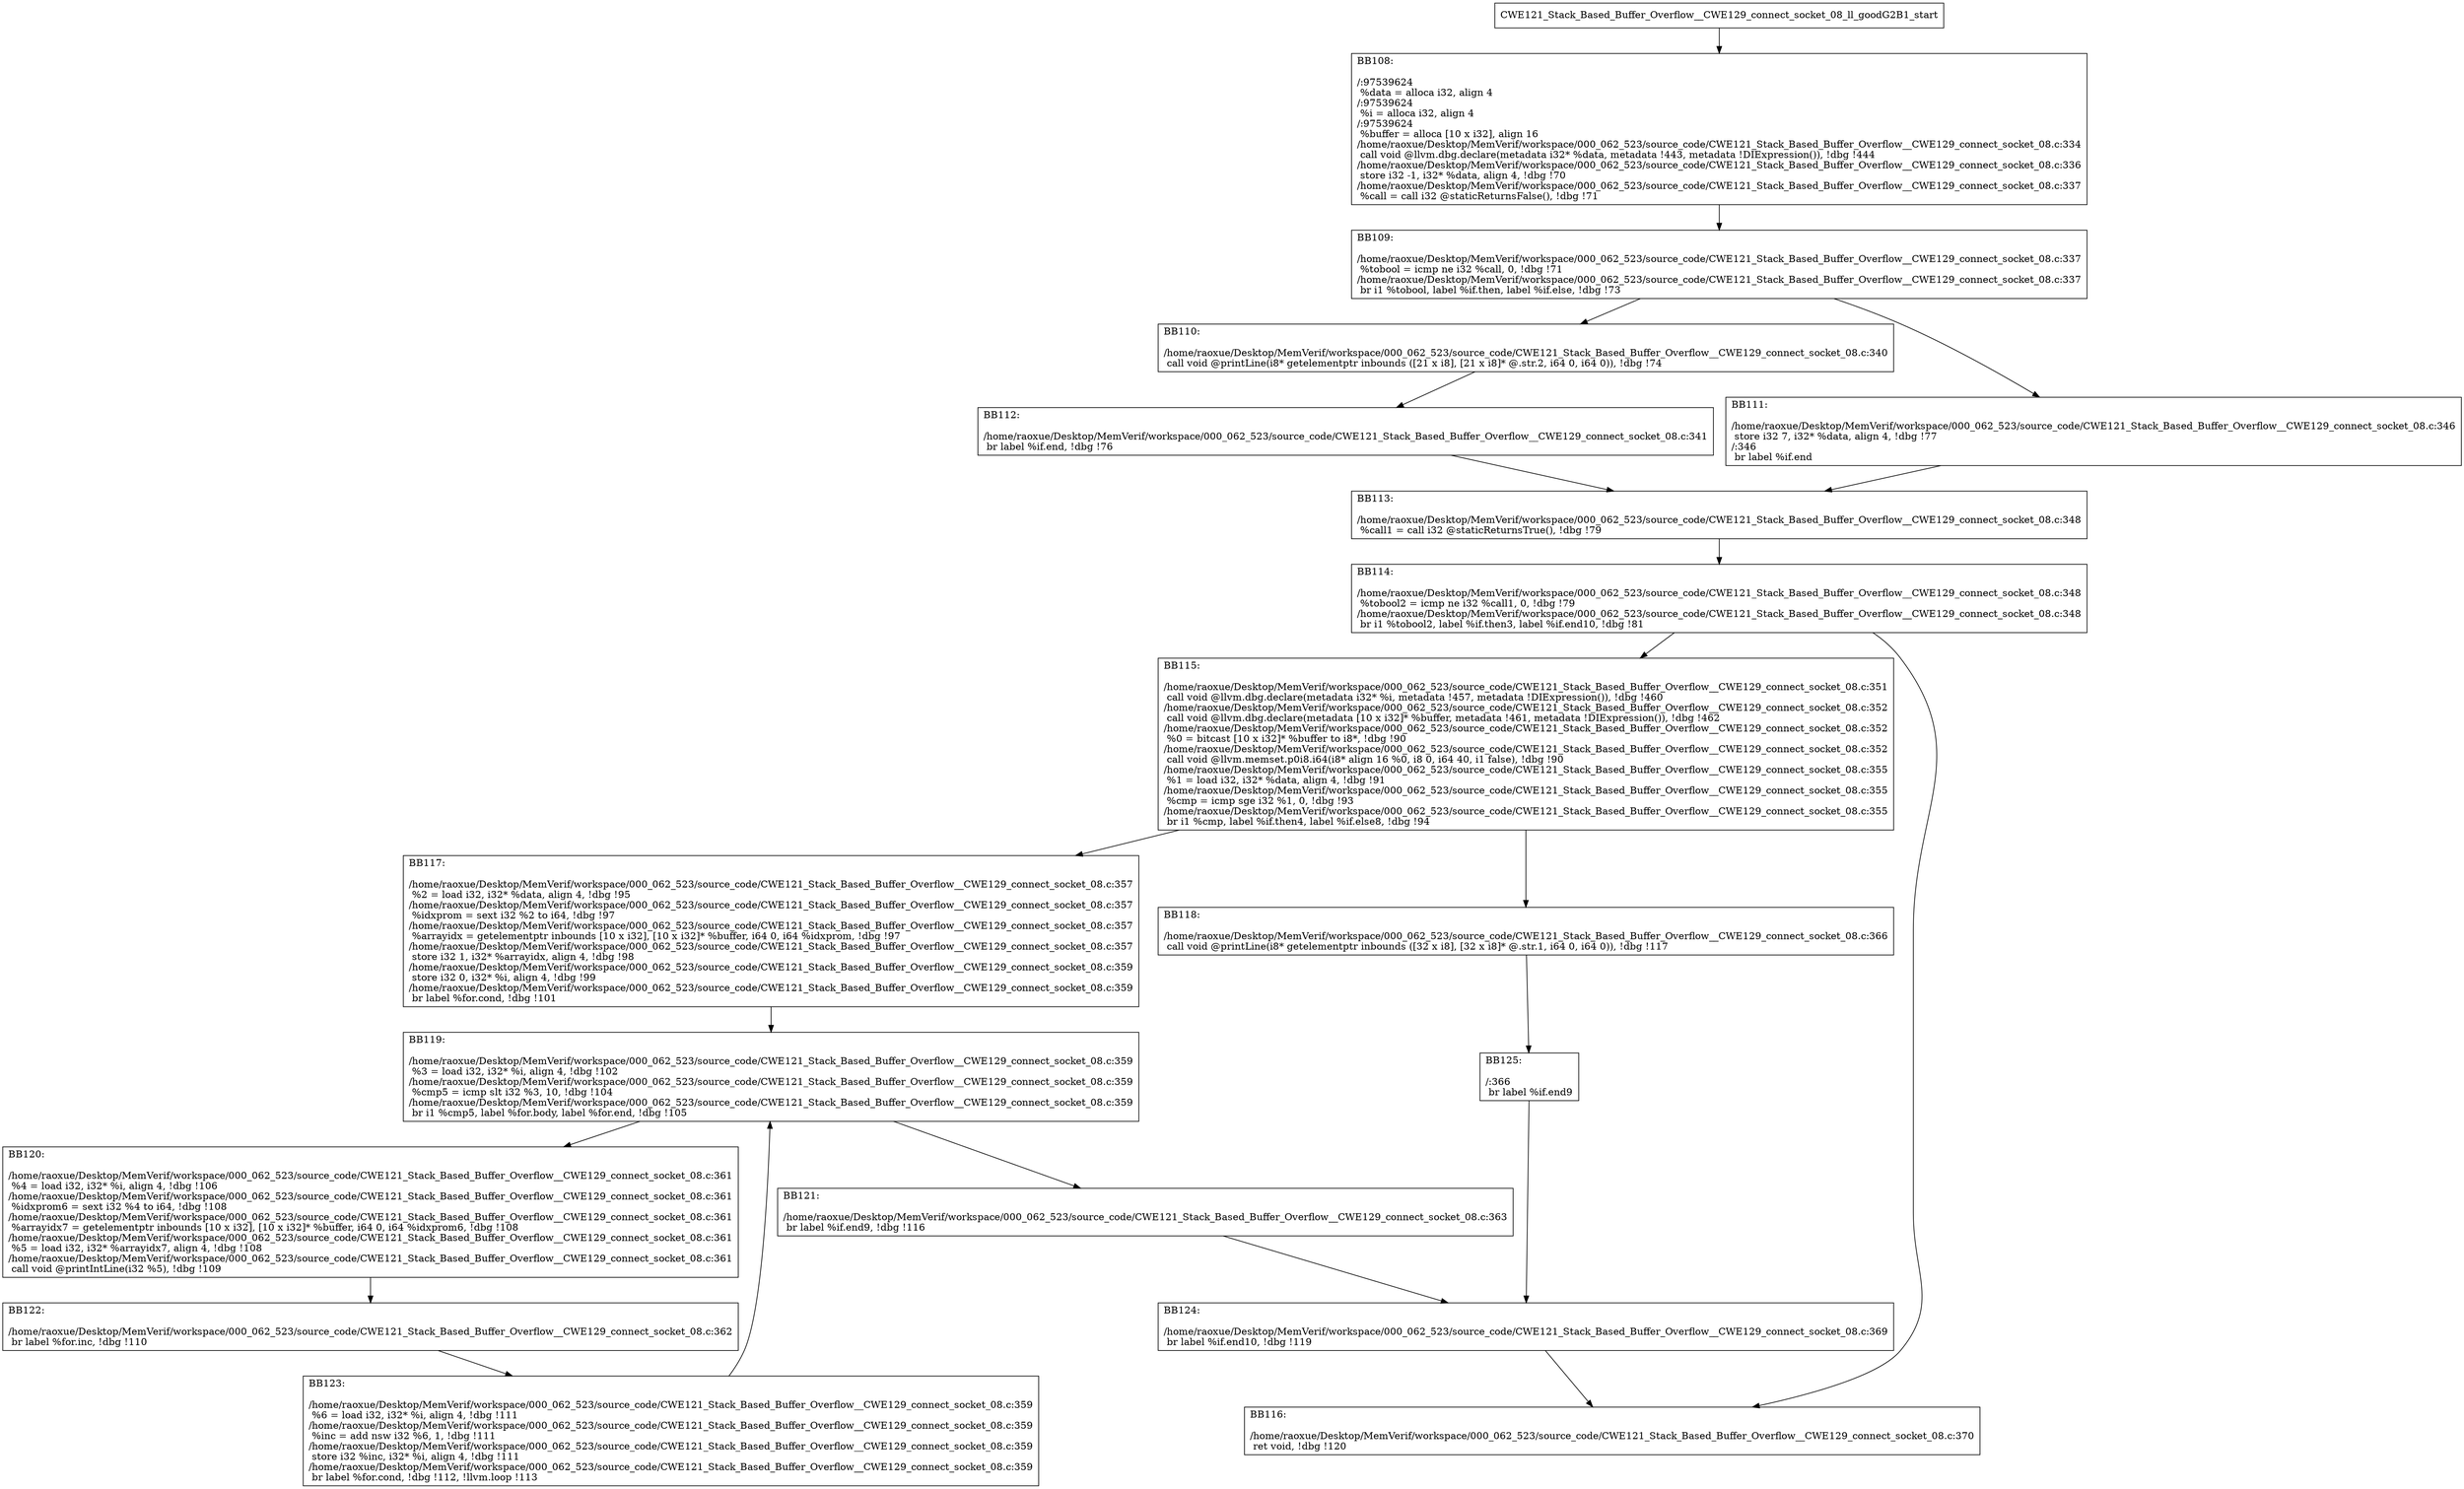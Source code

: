 digraph "CFG for'CWE121_Stack_Based_Buffer_Overflow__CWE129_connect_socket_08_ll_goodG2B1' function" {
	BBCWE121_Stack_Based_Buffer_Overflow__CWE129_connect_socket_08_ll_goodG2B1_start[shape=record,label="{CWE121_Stack_Based_Buffer_Overflow__CWE129_connect_socket_08_ll_goodG2B1_start}"];
	BBCWE121_Stack_Based_Buffer_Overflow__CWE129_connect_socket_08_ll_goodG2B1_start-> CWE121_Stack_Based_Buffer_Overflow__CWE129_connect_socket_08_ll_goodG2B1BB108;
	CWE121_Stack_Based_Buffer_Overflow__CWE129_connect_socket_08_ll_goodG2B1BB108 [shape=record, label="{BB108:\l\l/:97539624\l
  %data = alloca i32, align 4\l
/:97539624\l
  %i = alloca i32, align 4\l
/:97539624\l
  %buffer = alloca [10 x i32], align 16\l
/home/raoxue/Desktop/MemVerif/workspace/000_062_523/source_code/CWE121_Stack_Based_Buffer_Overflow__CWE129_connect_socket_08.c:334\l
  call void @llvm.dbg.declare(metadata i32* %data, metadata !443, metadata !DIExpression()), !dbg !444\l
/home/raoxue/Desktop/MemVerif/workspace/000_062_523/source_code/CWE121_Stack_Based_Buffer_Overflow__CWE129_connect_socket_08.c:336\l
  store i32 -1, i32* %data, align 4, !dbg !70\l
/home/raoxue/Desktop/MemVerif/workspace/000_062_523/source_code/CWE121_Stack_Based_Buffer_Overflow__CWE129_connect_socket_08.c:337\l
  %call = call i32 @staticReturnsFalse(), !dbg !71\l
}"];
	CWE121_Stack_Based_Buffer_Overflow__CWE129_connect_socket_08_ll_goodG2B1BB108-> CWE121_Stack_Based_Buffer_Overflow__CWE129_connect_socket_08_ll_goodG2B1BB109;
	CWE121_Stack_Based_Buffer_Overflow__CWE129_connect_socket_08_ll_goodG2B1BB109 [shape=record, label="{BB109:\l\l/home/raoxue/Desktop/MemVerif/workspace/000_062_523/source_code/CWE121_Stack_Based_Buffer_Overflow__CWE129_connect_socket_08.c:337\l
  %tobool = icmp ne i32 %call, 0, !dbg !71\l
/home/raoxue/Desktop/MemVerif/workspace/000_062_523/source_code/CWE121_Stack_Based_Buffer_Overflow__CWE129_connect_socket_08.c:337\l
  br i1 %tobool, label %if.then, label %if.else, !dbg !73\l
}"];
	CWE121_Stack_Based_Buffer_Overflow__CWE129_connect_socket_08_ll_goodG2B1BB109-> CWE121_Stack_Based_Buffer_Overflow__CWE129_connect_socket_08_ll_goodG2B1BB110;
	CWE121_Stack_Based_Buffer_Overflow__CWE129_connect_socket_08_ll_goodG2B1BB109-> CWE121_Stack_Based_Buffer_Overflow__CWE129_connect_socket_08_ll_goodG2B1BB111;
	CWE121_Stack_Based_Buffer_Overflow__CWE129_connect_socket_08_ll_goodG2B1BB110 [shape=record, label="{BB110:\l\l/home/raoxue/Desktop/MemVerif/workspace/000_062_523/source_code/CWE121_Stack_Based_Buffer_Overflow__CWE129_connect_socket_08.c:340\l
  call void @printLine(i8* getelementptr inbounds ([21 x i8], [21 x i8]* @.str.2, i64 0, i64 0)), !dbg !74\l
}"];
	CWE121_Stack_Based_Buffer_Overflow__CWE129_connect_socket_08_ll_goodG2B1BB110-> CWE121_Stack_Based_Buffer_Overflow__CWE129_connect_socket_08_ll_goodG2B1BB112;
	CWE121_Stack_Based_Buffer_Overflow__CWE129_connect_socket_08_ll_goodG2B1BB112 [shape=record, label="{BB112:\l\l/home/raoxue/Desktop/MemVerif/workspace/000_062_523/source_code/CWE121_Stack_Based_Buffer_Overflow__CWE129_connect_socket_08.c:341\l
  br label %if.end, !dbg !76\l
}"];
	CWE121_Stack_Based_Buffer_Overflow__CWE129_connect_socket_08_ll_goodG2B1BB112-> CWE121_Stack_Based_Buffer_Overflow__CWE129_connect_socket_08_ll_goodG2B1BB113;
	CWE121_Stack_Based_Buffer_Overflow__CWE129_connect_socket_08_ll_goodG2B1BB111 [shape=record, label="{BB111:\l\l/home/raoxue/Desktop/MemVerif/workspace/000_062_523/source_code/CWE121_Stack_Based_Buffer_Overflow__CWE129_connect_socket_08.c:346\l
  store i32 7, i32* %data, align 4, !dbg !77\l
/:346\l
  br label %if.end\l
}"];
	CWE121_Stack_Based_Buffer_Overflow__CWE129_connect_socket_08_ll_goodG2B1BB111-> CWE121_Stack_Based_Buffer_Overflow__CWE129_connect_socket_08_ll_goodG2B1BB113;
	CWE121_Stack_Based_Buffer_Overflow__CWE129_connect_socket_08_ll_goodG2B1BB113 [shape=record, label="{BB113:\l\l/home/raoxue/Desktop/MemVerif/workspace/000_062_523/source_code/CWE121_Stack_Based_Buffer_Overflow__CWE129_connect_socket_08.c:348\l
  %call1 = call i32 @staticReturnsTrue(), !dbg !79\l
}"];
	CWE121_Stack_Based_Buffer_Overflow__CWE129_connect_socket_08_ll_goodG2B1BB113-> CWE121_Stack_Based_Buffer_Overflow__CWE129_connect_socket_08_ll_goodG2B1BB114;
	CWE121_Stack_Based_Buffer_Overflow__CWE129_connect_socket_08_ll_goodG2B1BB114 [shape=record, label="{BB114:\l\l/home/raoxue/Desktop/MemVerif/workspace/000_062_523/source_code/CWE121_Stack_Based_Buffer_Overflow__CWE129_connect_socket_08.c:348\l
  %tobool2 = icmp ne i32 %call1, 0, !dbg !79\l
/home/raoxue/Desktop/MemVerif/workspace/000_062_523/source_code/CWE121_Stack_Based_Buffer_Overflow__CWE129_connect_socket_08.c:348\l
  br i1 %tobool2, label %if.then3, label %if.end10, !dbg !81\l
}"];
	CWE121_Stack_Based_Buffer_Overflow__CWE129_connect_socket_08_ll_goodG2B1BB114-> CWE121_Stack_Based_Buffer_Overflow__CWE129_connect_socket_08_ll_goodG2B1BB115;
	CWE121_Stack_Based_Buffer_Overflow__CWE129_connect_socket_08_ll_goodG2B1BB114-> CWE121_Stack_Based_Buffer_Overflow__CWE129_connect_socket_08_ll_goodG2B1BB116;
	CWE121_Stack_Based_Buffer_Overflow__CWE129_connect_socket_08_ll_goodG2B1BB115 [shape=record, label="{BB115:\l\l/home/raoxue/Desktop/MemVerif/workspace/000_062_523/source_code/CWE121_Stack_Based_Buffer_Overflow__CWE129_connect_socket_08.c:351\l
  call void @llvm.dbg.declare(metadata i32* %i, metadata !457, metadata !DIExpression()), !dbg !460\l
/home/raoxue/Desktop/MemVerif/workspace/000_062_523/source_code/CWE121_Stack_Based_Buffer_Overflow__CWE129_connect_socket_08.c:352\l
  call void @llvm.dbg.declare(metadata [10 x i32]* %buffer, metadata !461, metadata !DIExpression()), !dbg !462\l
/home/raoxue/Desktop/MemVerif/workspace/000_062_523/source_code/CWE121_Stack_Based_Buffer_Overflow__CWE129_connect_socket_08.c:352\l
  %0 = bitcast [10 x i32]* %buffer to i8*, !dbg !90\l
/home/raoxue/Desktop/MemVerif/workspace/000_062_523/source_code/CWE121_Stack_Based_Buffer_Overflow__CWE129_connect_socket_08.c:352\l
  call void @llvm.memset.p0i8.i64(i8* align 16 %0, i8 0, i64 40, i1 false), !dbg !90\l
/home/raoxue/Desktop/MemVerif/workspace/000_062_523/source_code/CWE121_Stack_Based_Buffer_Overflow__CWE129_connect_socket_08.c:355\l
  %1 = load i32, i32* %data, align 4, !dbg !91\l
/home/raoxue/Desktop/MemVerif/workspace/000_062_523/source_code/CWE121_Stack_Based_Buffer_Overflow__CWE129_connect_socket_08.c:355\l
  %cmp = icmp sge i32 %1, 0, !dbg !93\l
/home/raoxue/Desktop/MemVerif/workspace/000_062_523/source_code/CWE121_Stack_Based_Buffer_Overflow__CWE129_connect_socket_08.c:355\l
  br i1 %cmp, label %if.then4, label %if.else8, !dbg !94\l
}"];
	CWE121_Stack_Based_Buffer_Overflow__CWE129_connect_socket_08_ll_goodG2B1BB115-> CWE121_Stack_Based_Buffer_Overflow__CWE129_connect_socket_08_ll_goodG2B1BB117;
	CWE121_Stack_Based_Buffer_Overflow__CWE129_connect_socket_08_ll_goodG2B1BB115-> CWE121_Stack_Based_Buffer_Overflow__CWE129_connect_socket_08_ll_goodG2B1BB118;
	CWE121_Stack_Based_Buffer_Overflow__CWE129_connect_socket_08_ll_goodG2B1BB117 [shape=record, label="{BB117:\l\l/home/raoxue/Desktop/MemVerif/workspace/000_062_523/source_code/CWE121_Stack_Based_Buffer_Overflow__CWE129_connect_socket_08.c:357\l
  %2 = load i32, i32* %data, align 4, !dbg !95\l
/home/raoxue/Desktop/MemVerif/workspace/000_062_523/source_code/CWE121_Stack_Based_Buffer_Overflow__CWE129_connect_socket_08.c:357\l
  %idxprom = sext i32 %2 to i64, !dbg !97\l
/home/raoxue/Desktop/MemVerif/workspace/000_062_523/source_code/CWE121_Stack_Based_Buffer_Overflow__CWE129_connect_socket_08.c:357\l
  %arrayidx = getelementptr inbounds [10 x i32], [10 x i32]* %buffer, i64 0, i64 %idxprom, !dbg !97\l
/home/raoxue/Desktop/MemVerif/workspace/000_062_523/source_code/CWE121_Stack_Based_Buffer_Overflow__CWE129_connect_socket_08.c:357\l
  store i32 1, i32* %arrayidx, align 4, !dbg !98\l
/home/raoxue/Desktop/MemVerif/workspace/000_062_523/source_code/CWE121_Stack_Based_Buffer_Overflow__CWE129_connect_socket_08.c:359\l
  store i32 0, i32* %i, align 4, !dbg !99\l
/home/raoxue/Desktop/MemVerif/workspace/000_062_523/source_code/CWE121_Stack_Based_Buffer_Overflow__CWE129_connect_socket_08.c:359\l
  br label %for.cond, !dbg !101\l
}"];
	CWE121_Stack_Based_Buffer_Overflow__CWE129_connect_socket_08_ll_goodG2B1BB117-> CWE121_Stack_Based_Buffer_Overflow__CWE129_connect_socket_08_ll_goodG2B1BB119;
	CWE121_Stack_Based_Buffer_Overflow__CWE129_connect_socket_08_ll_goodG2B1BB119 [shape=record, label="{BB119:\l\l/home/raoxue/Desktop/MemVerif/workspace/000_062_523/source_code/CWE121_Stack_Based_Buffer_Overflow__CWE129_connect_socket_08.c:359\l
  %3 = load i32, i32* %i, align 4, !dbg !102\l
/home/raoxue/Desktop/MemVerif/workspace/000_062_523/source_code/CWE121_Stack_Based_Buffer_Overflow__CWE129_connect_socket_08.c:359\l
  %cmp5 = icmp slt i32 %3, 10, !dbg !104\l
/home/raoxue/Desktop/MemVerif/workspace/000_062_523/source_code/CWE121_Stack_Based_Buffer_Overflow__CWE129_connect_socket_08.c:359\l
  br i1 %cmp5, label %for.body, label %for.end, !dbg !105\l
}"];
	CWE121_Stack_Based_Buffer_Overflow__CWE129_connect_socket_08_ll_goodG2B1BB119-> CWE121_Stack_Based_Buffer_Overflow__CWE129_connect_socket_08_ll_goodG2B1BB120;
	CWE121_Stack_Based_Buffer_Overflow__CWE129_connect_socket_08_ll_goodG2B1BB119-> CWE121_Stack_Based_Buffer_Overflow__CWE129_connect_socket_08_ll_goodG2B1BB121;
	CWE121_Stack_Based_Buffer_Overflow__CWE129_connect_socket_08_ll_goodG2B1BB120 [shape=record, label="{BB120:\l\l/home/raoxue/Desktop/MemVerif/workspace/000_062_523/source_code/CWE121_Stack_Based_Buffer_Overflow__CWE129_connect_socket_08.c:361\l
  %4 = load i32, i32* %i, align 4, !dbg !106\l
/home/raoxue/Desktop/MemVerif/workspace/000_062_523/source_code/CWE121_Stack_Based_Buffer_Overflow__CWE129_connect_socket_08.c:361\l
  %idxprom6 = sext i32 %4 to i64, !dbg !108\l
/home/raoxue/Desktop/MemVerif/workspace/000_062_523/source_code/CWE121_Stack_Based_Buffer_Overflow__CWE129_connect_socket_08.c:361\l
  %arrayidx7 = getelementptr inbounds [10 x i32], [10 x i32]* %buffer, i64 0, i64 %idxprom6, !dbg !108\l
/home/raoxue/Desktop/MemVerif/workspace/000_062_523/source_code/CWE121_Stack_Based_Buffer_Overflow__CWE129_connect_socket_08.c:361\l
  %5 = load i32, i32* %arrayidx7, align 4, !dbg !108\l
/home/raoxue/Desktop/MemVerif/workspace/000_062_523/source_code/CWE121_Stack_Based_Buffer_Overflow__CWE129_connect_socket_08.c:361\l
  call void @printIntLine(i32 %5), !dbg !109\l
}"];
	CWE121_Stack_Based_Buffer_Overflow__CWE129_connect_socket_08_ll_goodG2B1BB120-> CWE121_Stack_Based_Buffer_Overflow__CWE129_connect_socket_08_ll_goodG2B1BB122;
	CWE121_Stack_Based_Buffer_Overflow__CWE129_connect_socket_08_ll_goodG2B1BB122 [shape=record, label="{BB122:\l\l/home/raoxue/Desktop/MemVerif/workspace/000_062_523/source_code/CWE121_Stack_Based_Buffer_Overflow__CWE129_connect_socket_08.c:362\l
  br label %for.inc, !dbg !110\l
}"];
	CWE121_Stack_Based_Buffer_Overflow__CWE129_connect_socket_08_ll_goodG2B1BB122-> CWE121_Stack_Based_Buffer_Overflow__CWE129_connect_socket_08_ll_goodG2B1BB123;
	CWE121_Stack_Based_Buffer_Overflow__CWE129_connect_socket_08_ll_goodG2B1BB123 [shape=record, label="{BB123:\l\l/home/raoxue/Desktop/MemVerif/workspace/000_062_523/source_code/CWE121_Stack_Based_Buffer_Overflow__CWE129_connect_socket_08.c:359\l
  %6 = load i32, i32* %i, align 4, !dbg !111\l
/home/raoxue/Desktop/MemVerif/workspace/000_062_523/source_code/CWE121_Stack_Based_Buffer_Overflow__CWE129_connect_socket_08.c:359\l
  %inc = add nsw i32 %6, 1, !dbg !111\l
/home/raoxue/Desktop/MemVerif/workspace/000_062_523/source_code/CWE121_Stack_Based_Buffer_Overflow__CWE129_connect_socket_08.c:359\l
  store i32 %inc, i32* %i, align 4, !dbg !111\l
/home/raoxue/Desktop/MemVerif/workspace/000_062_523/source_code/CWE121_Stack_Based_Buffer_Overflow__CWE129_connect_socket_08.c:359\l
  br label %for.cond, !dbg !112, !llvm.loop !113\l
}"];
	CWE121_Stack_Based_Buffer_Overflow__CWE129_connect_socket_08_ll_goodG2B1BB123-> CWE121_Stack_Based_Buffer_Overflow__CWE129_connect_socket_08_ll_goodG2B1BB119;
	CWE121_Stack_Based_Buffer_Overflow__CWE129_connect_socket_08_ll_goodG2B1BB121 [shape=record, label="{BB121:\l\l/home/raoxue/Desktop/MemVerif/workspace/000_062_523/source_code/CWE121_Stack_Based_Buffer_Overflow__CWE129_connect_socket_08.c:363\l
  br label %if.end9, !dbg !116\l
}"];
	CWE121_Stack_Based_Buffer_Overflow__CWE129_connect_socket_08_ll_goodG2B1BB121-> CWE121_Stack_Based_Buffer_Overflow__CWE129_connect_socket_08_ll_goodG2B1BB124;
	CWE121_Stack_Based_Buffer_Overflow__CWE129_connect_socket_08_ll_goodG2B1BB118 [shape=record, label="{BB118:\l\l/home/raoxue/Desktop/MemVerif/workspace/000_062_523/source_code/CWE121_Stack_Based_Buffer_Overflow__CWE129_connect_socket_08.c:366\l
  call void @printLine(i8* getelementptr inbounds ([32 x i8], [32 x i8]* @.str.1, i64 0, i64 0)), !dbg !117\l
}"];
	CWE121_Stack_Based_Buffer_Overflow__CWE129_connect_socket_08_ll_goodG2B1BB118-> CWE121_Stack_Based_Buffer_Overflow__CWE129_connect_socket_08_ll_goodG2B1BB125;
	CWE121_Stack_Based_Buffer_Overflow__CWE129_connect_socket_08_ll_goodG2B1BB125 [shape=record, label="{BB125:\l\l/:366\l
  br label %if.end9\l
}"];
	CWE121_Stack_Based_Buffer_Overflow__CWE129_connect_socket_08_ll_goodG2B1BB125-> CWE121_Stack_Based_Buffer_Overflow__CWE129_connect_socket_08_ll_goodG2B1BB124;
	CWE121_Stack_Based_Buffer_Overflow__CWE129_connect_socket_08_ll_goodG2B1BB124 [shape=record, label="{BB124:\l\l/home/raoxue/Desktop/MemVerif/workspace/000_062_523/source_code/CWE121_Stack_Based_Buffer_Overflow__CWE129_connect_socket_08.c:369\l
  br label %if.end10, !dbg !119\l
}"];
	CWE121_Stack_Based_Buffer_Overflow__CWE129_connect_socket_08_ll_goodG2B1BB124-> CWE121_Stack_Based_Buffer_Overflow__CWE129_connect_socket_08_ll_goodG2B1BB116;
	CWE121_Stack_Based_Buffer_Overflow__CWE129_connect_socket_08_ll_goodG2B1BB116 [shape=record, label="{BB116:\l\l/home/raoxue/Desktop/MemVerif/workspace/000_062_523/source_code/CWE121_Stack_Based_Buffer_Overflow__CWE129_connect_socket_08.c:370\l
  ret void, !dbg !120\l
}"];
}
